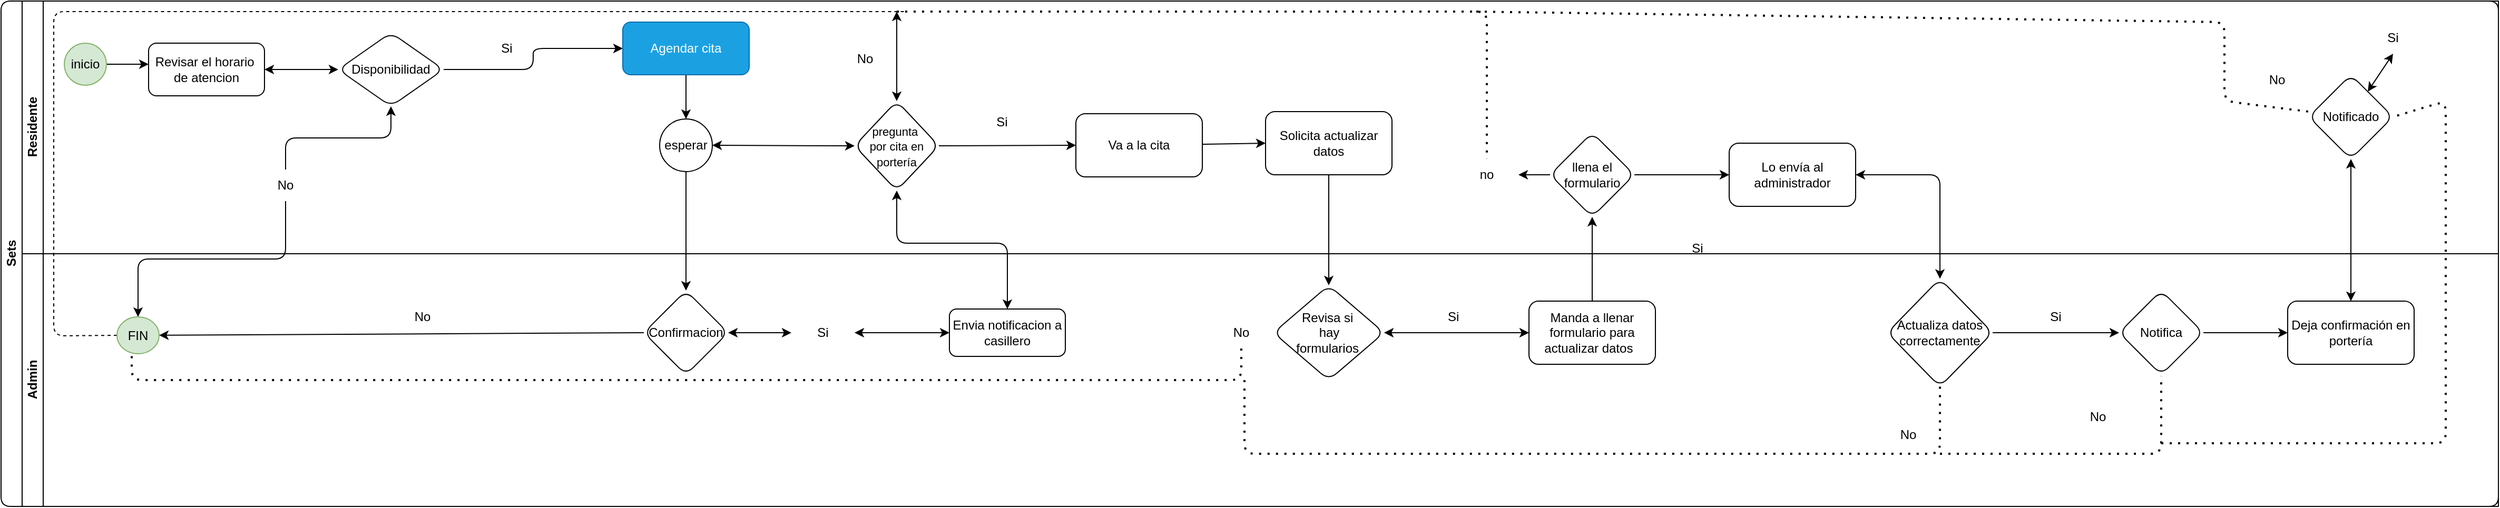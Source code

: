 <mxfile version="26.0.12">
  <diagram id="prtHgNgQTEPvFCAcTncT" name="Page-1">
    <mxGraphModel grid="1" page="1" gridSize="10" guides="1" tooltips="1" connect="1" arrows="1" fold="1" pageScale="1" pageWidth="3300" pageHeight="4681" math="0" shadow="0">
      <root>
        <mxCell id="0" />
        <mxCell id="1" parent="0" />
        <mxCell id="dNxyNK7c78bLwvsdeMH5-19" value="Sets&lt;br&gt;" style="swimlane;html=1;childLayout=stackLayout;resizeParent=1;resizeParentMax=0;horizontal=0;startSize=20;horizontalStack=0;rounded=1;" vertex="1" parent="1">
          <mxGeometry x="90" y="100" width="2370" height="480" as="geometry" />
        </mxCell>
        <mxCell id="5bx6YXuGVPjFUvGlG12I-29" value="" style="edgeStyle=orthogonalEdgeStyle;rounded=1;orthogonalLoop=1;jettySize=auto;html=1;" edge="1" parent="dNxyNK7c78bLwvsdeMH5-19" source="5bx6YXuGVPjFUvGlG12I-26" target="5bx6YXuGVPjFUvGlG12I-28">
          <mxGeometry relative="1" as="geometry" />
        </mxCell>
        <mxCell id="5bx6YXuGVPjFUvGlG12I-44" value="" style="endArrow=classic;startArrow=classic;html=1;rounded=1;entryX=0.5;entryY=1;entryDx=0;entryDy=0;" edge="1" parent="dNxyNK7c78bLwvsdeMH5-19" source="5bx6YXuGVPjFUvGlG12I-35" target="5bx6YXuGVPjFUvGlG12I-37">
          <mxGeometry width="50" height="50" relative="1" as="geometry">
            <mxPoint x="960" y="270" as="sourcePoint" />
            <mxPoint x="960" y="190" as="targetPoint" />
            <Array as="points">
              <mxPoint x="955" y="230" />
              <mxPoint x="850" y="230" />
            </Array>
          </mxGeometry>
        </mxCell>
        <mxCell id="5bx6YXuGVPjFUvGlG12I-50" value="" style="edgeStyle=orthogonalEdgeStyle;rounded=1;orthogonalLoop=1;jettySize=auto;html=1;" edge="1" parent="dNxyNK7c78bLwvsdeMH5-19" source="5bx6YXuGVPjFUvGlG12I-46" target="5bx6YXuGVPjFUvGlG12I-49">
          <mxGeometry relative="1" as="geometry" />
        </mxCell>
        <mxCell id="KOkm-WaUwvO928opWfna-17" style="edgeStyle=orthogonalEdgeStyle;rounded=1;orthogonalLoop=1;jettySize=auto;html=1;exitX=0.5;exitY=1;exitDx=0;exitDy=0;entryX=0.5;entryY=0;entryDx=0;entryDy=0;" edge="1" parent="dNxyNK7c78bLwvsdeMH5-19" source="KOkm-WaUwvO928opWfna-8" target="KOkm-WaUwvO928opWfna-9">
          <mxGeometry relative="1" as="geometry" />
        </mxCell>
        <mxCell id="5bx6YXuGVPjFUvGlG12I-45" value="" style="endArrow=none;dashed=1;html=1;rounded=1;exitX=0;exitY=0.5;exitDx=0;exitDy=0;" edge="1" parent="dNxyNK7c78bLwvsdeMH5-19" source="KOkm-WaUwvO928opWfna-9">
          <mxGeometry width="50" height="50" relative="1" as="geometry">
            <mxPoint x="110" y="307.5" as="sourcePoint" />
            <mxPoint x="860" y="10" as="targetPoint" />
            <Array as="points">
              <mxPoint x="50" y="318" />
              <mxPoint x="50" y="198" />
              <mxPoint x="50" y="10" />
            </Array>
          </mxGeometry>
        </mxCell>
        <mxCell id="_WY_czb5OrWpqedojqzP-1" value="" style="endArrow=classic;startArrow=classic;html=1;rounded=1;exitX=1;exitY=0.5;exitDx=0;exitDy=0;" edge="1" parent="dNxyNK7c78bLwvsdeMH5-19" source="jr5bJzrvSQbN8pC3b32j-11" target="rgIxrNhpCXEa3y_r8Vri-2">
          <mxGeometry width="50" height="50" relative="1" as="geometry">
            <mxPoint x="1840" y="330" as="sourcePoint" />
            <mxPoint x="1840" y="275" as="targetPoint" />
            <Array as="points">
              <mxPoint x="1840" y="165" />
            </Array>
          </mxGeometry>
        </mxCell>
        <mxCell id="dNxyNK7c78bLwvsdeMH5-20" value="Residente" style="swimlane;html=1;startSize=20;horizontal=0;rounded=1;arcSize=0;" vertex="1" parent="dNxyNK7c78bLwvsdeMH5-19">
          <mxGeometry x="20" width="2350" height="240" as="geometry" />
        </mxCell>
        <mxCell id="dNxyNK7c78bLwvsdeMH5-25" value="" style="edgeStyle=orthogonalEdgeStyle;rounded=1;orthogonalLoop=1;jettySize=auto;html=1;" edge="1" parent="dNxyNK7c78bLwvsdeMH5-20" source="dNxyNK7c78bLwvsdeMH5-23">
          <mxGeometry relative="1" as="geometry">
            <mxPoint x="120" y="60" as="targetPoint" />
          </mxGeometry>
        </mxCell>
        <mxCell id="dNxyNK7c78bLwvsdeMH5-23" value="inicio" style="ellipse;whiteSpace=wrap;html=1;fillColor=#d5e8d4;strokeColor=#82b366;rounded=1;" vertex="1" parent="dNxyNK7c78bLwvsdeMH5-20">
          <mxGeometry x="40" y="40" width="40" height="40" as="geometry" />
        </mxCell>
        <mxCell id="5bx6YXuGVPjFUvGlG12I-1" value="Revisar el horario&amp;nbsp; de atencion" style="rounded=1;whiteSpace=wrap;html=1;" vertex="1" parent="dNxyNK7c78bLwvsdeMH5-20">
          <mxGeometry x="120" y="40" width="110" height="50" as="geometry" />
        </mxCell>
        <mxCell id="5bx6YXuGVPjFUvGlG12I-5" value="" style="edgeStyle=orthogonalEdgeStyle;rounded=1;orthogonalLoop=1;jettySize=auto;html=1;entryX=0;entryY=0.5;entryDx=0;entryDy=0;" edge="1" parent="dNxyNK7c78bLwvsdeMH5-20" source="KOkm-WaUwvO928opWfna-1" target="5bx6YXuGVPjFUvGlG12I-6">
          <mxGeometry relative="1" as="geometry" />
        </mxCell>
        <mxCell id="KOkm-WaUwvO928opWfna-1" value="Disponibilidad&lt;br&gt;" style="rhombus;whiteSpace=wrap;html=1;rounded=1;" vertex="1" parent="dNxyNK7c78bLwvsdeMH5-20">
          <mxGeometry x="300" y="30" width="100" height="70" as="geometry" />
        </mxCell>
        <mxCell id="KOkm-WaUwvO928opWfna-2" value="" style="endArrow=classic;startArrow=classic;html=1;rounded=1;" edge="1" parent="dNxyNK7c78bLwvsdeMH5-20" source="KOkm-WaUwvO928opWfna-1" target="5bx6YXuGVPjFUvGlG12I-1">
          <mxGeometry width="50" height="50" relative="1" as="geometry">
            <mxPoint x="510" y="310" as="sourcePoint" />
            <mxPoint x="175" y="80" as="targetPoint" />
          </mxGeometry>
        </mxCell>
        <mxCell id="KOkm-WaUwvO928opWfna-16" style="edgeStyle=orthogonalEdgeStyle;rounded=1;orthogonalLoop=1;jettySize=auto;html=1;exitX=0.5;exitY=0;exitDx=0;exitDy=0;entryX=0.5;entryY=1;entryDx=0;entryDy=0;" edge="1" parent="dNxyNK7c78bLwvsdeMH5-20" source="KOkm-WaUwvO928opWfna-8" target="KOkm-WaUwvO928opWfna-1">
          <mxGeometry relative="1" as="geometry" />
        </mxCell>
        <mxCell id="KOkm-WaUwvO928opWfna-8" value="No" style="text;html=1;align=center;verticalAlign=middle;whiteSpace=wrap;rounded=1;" vertex="1" parent="dNxyNK7c78bLwvsdeMH5-20">
          <mxGeometry x="220" y="160" width="60" height="30" as="geometry" />
        </mxCell>
        <mxCell id="5bx6YXuGVPjFUvGlG12I-3" value="Si" style="text;html=1;align=center;verticalAlign=middle;whiteSpace=wrap;rounded=1;" vertex="1" parent="dNxyNK7c78bLwvsdeMH5-20">
          <mxGeometry x="430" y="30" width="60" height="30" as="geometry" />
        </mxCell>
        <mxCell id="5bx6YXuGVPjFUvGlG12I-14" value="" style="edgeStyle=orthogonalEdgeStyle;rounded=1;orthogonalLoop=1;jettySize=auto;html=1;entryX=0.5;entryY=0;entryDx=0;entryDy=0;" edge="1" parent="dNxyNK7c78bLwvsdeMH5-20" source="5bx6YXuGVPjFUvGlG12I-6" target="5bx6YXuGVPjFUvGlG12I-26">
          <mxGeometry relative="1" as="geometry">
            <mxPoint x="630" y="110" as="targetPoint" />
          </mxGeometry>
        </mxCell>
        <mxCell id="5bx6YXuGVPjFUvGlG12I-6" value="Agendar cita&lt;br&gt;" style="rounded=1;whiteSpace=wrap;html=1;fillColor=#1ba1e2;fontColor=#ffffff;strokeColor=#006EAF;" vertex="1" parent="dNxyNK7c78bLwvsdeMH5-20">
          <mxGeometry x="570" y="20" width="120" height="50" as="geometry" />
        </mxCell>
        <mxCell id="5bx6YXuGVPjFUvGlG12I-26" value="esperar" style="ellipse;whiteSpace=wrap;html=1;aspect=fixed;rounded=1;" vertex="1" parent="dNxyNK7c78bLwvsdeMH5-20">
          <mxGeometry x="605" y="112" width="50" height="50" as="geometry" />
        </mxCell>
        <mxCell id="5bx6YXuGVPjFUvGlG12I-37" value="&lt;font style=&quot;font-size: 11px;&quot;&gt;pregunta&amp;nbsp;&lt;/font&gt;&lt;div&gt;&lt;font style=&quot;font-size: 11px;&quot;&gt;por cita en portería&lt;/font&gt;&lt;/div&gt;" style="rhombus;whiteSpace=wrap;html=1;rounded=1;" vertex="1" parent="dNxyNK7c78bLwvsdeMH5-20">
          <mxGeometry x="790" y="95" width="80" height="85" as="geometry" />
        </mxCell>
        <mxCell id="5bx6YXuGVPjFUvGlG12I-38" value="Va a la cita" style="rounded=1;whiteSpace=wrap;html=1;" vertex="1" parent="dNxyNK7c78bLwvsdeMH5-20">
          <mxGeometry x="1000" y="107" width="120" height="60" as="geometry" />
        </mxCell>
        <mxCell id="5bx6YXuGVPjFUvGlG12I-40" value="" style="endArrow=classic;startArrow=classic;html=1;rounded=1;exitX=1;exitY=0.5;exitDx=0;exitDy=0;entryX=0;entryY=0.5;entryDx=0;entryDy=0;" edge="1" parent="dNxyNK7c78bLwvsdeMH5-20" source="5bx6YXuGVPjFUvGlG12I-26" target="5bx6YXuGVPjFUvGlG12I-37">
          <mxGeometry width="50" height="50" relative="1" as="geometry">
            <mxPoint x="730" y="170" as="sourcePoint" />
            <mxPoint x="780" y="120" as="targetPoint" />
          </mxGeometry>
        </mxCell>
        <mxCell id="5bx6YXuGVPjFUvGlG12I-41" value="No" style="text;html=1;align=center;verticalAlign=middle;whiteSpace=wrap;rounded=1;" vertex="1" parent="dNxyNK7c78bLwvsdeMH5-20">
          <mxGeometry x="770" y="40" width="60" height="30" as="geometry" />
        </mxCell>
        <mxCell id="5bx6YXuGVPjFUvGlG12I-43" value="" style="endArrow=classic;startArrow=classic;html=1;rounded=1;exitX=0.5;exitY=0;exitDx=0;exitDy=0;" edge="1" parent="dNxyNK7c78bLwvsdeMH5-20" source="5bx6YXuGVPjFUvGlG12I-37">
          <mxGeometry width="50" height="50" relative="1" as="geometry">
            <mxPoint x="570" y="-20" as="sourcePoint" />
            <mxPoint x="830" y="10" as="targetPoint" />
          </mxGeometry>
        </mxCell>
        <mxCell id="5bx6YXuGVPjFUvGlG12I-42" value="Si" style="text;html=1;align=center;verticalAlign=middle;whiteSpace=wrap;rounded=1;" vertex="1" parent="dNxyNK7c78bLwvsdeMH5-20">
          <mxGeometry x="900" y="100" width="60" height="30" as="geometry" />
        </mxCell>
        <mxCell id="5bx6YXuGVPjFUvGlG12I-46" value="Solicita actualizar datos" style="rounded=1;whiteSpace=wrap;html=1;" vertex="1" parent="dNxyNK7c78bLwvsdeMH5-20">
          <mxGeometry x="1180" y="105" width="120" height="60" as="geometry" />
        </mxCell>
        <mxCell id="jr5bJzrvSQbN8pC3b32j-3" value="" style="endArrow=classic;html=1;rounded=1;entryX=0;entryY=0.5;entryDx=0;entryDy=0;" edge="1" parent="dNxyNK7c78bLwvsdeMH5-20" source="5bx6YXuGVPjFUvGlG12I-38" target="5bx6YXuGVPjFUvGlG12I-46">
          <mxGeometry width="50" height="50" relative="1" as="geometry">
            <mxPoint x="1370" y="230" as="sourcePoint" />
            <mxPoint x="1170" y="140" as="targetPoint" />
          </mxGeometry>
        </mxCell>
        <mxCell id="jr5bJzrvSQbN8pC3b32j-11" value="Lo envía al administrador" style="whiteSpace=wrap;html=1;rounded=1;" vertex="1" parent="dNxyNK7c78bLwvsdeMH5-20">
          <mxGeometry x="1620" y="135" width="120" height="60" as="geometry" />
        </mxCell>
        <mxCell id="jr5bJzrvSQbN8pC3b32j-13" value="Si&lt;br&gt;" style="text;html=1;align=center;verticalAlign=middle;whiteSpace=wrap;rounded=1;" vertex="1" parent="dNxyNK7c78bLwvsdeMH5-20">
          <mxGeometry x="1560" y="220" width="60" height="30" as="geometry" />
        </mxCell>
        <mxCell id="saGvCJU_Vm6FPGzSCkna-1" value="" style="endArrow=none;dashed=1;html=1;dashPattern=1 3;strokeWidth=2;rounded=1;entryX=0.5;entryY=0;entryDx=0;entryDy=0;" edge="1" parent="dNxyNK7c78bLwvsdeMH5-20" target="saGvCJU_Vm6FPGzSCkna-2">
          <mxGeometry width="50" height="50" relative="1" as="geometry">
            <mxPoint x="830" y="10" as="sourcePoint" />
            <mxPoint x="1470" y="120" as="targetPoint" />
            <Array as="points">
              <mxPoint x="1390" y="10" />
            </Array>
          </mxGeometry>
        </mxCell>
        <mxCell id="saGvCJU_Vm6FPGzSCkna-2" value="no" style="text;html=1;align=center;verticalAlign=middle;whiteSpace=wrap;rounded=1;" vertex="1" parent="dNxyNK7c78bLwvsdeMH5-20">
          <mxGeometry x="1360" y="150" width="60" height="30" as="geometry" />
        </mxCell>
        <mxCell id="rgIxrNhpCXEa3y_r8Vri-3" value="" style="endArrow=classic;html=1;rounded=1;exitX=1;exitY=0.5;exitDx=0;exitDy=0;entryX=0;entryY=0.5;entryDx=0;entryDy=0;" edge="1" parent="dNxyNK7c78bLwvsdeMH5-20" source="5bx6YXuGVPjFUvGlG12I-37" target="5bx6YXuGVPjFUvGlG12I-38">
          <mxGeometry width="50" height="50" relative="1" as="geometry">
            <mxPoint x="920" y="180" as="sourcePoint" />
            <mxPoint x="970" y="130" as="targetPoint" />
          </mxGeometry>
        </mxCell>
        <mxCell id="rgIxrNhpCXEa3y_r8Vri-16" value="Notificado" style="rhombus;whiteSpace=wrap;html=1;rounded=1;" vertex="1" parent="dNxyNK7c78bLwvsdeMH5-20">
          <mxGeometry x="2170" y="70" width="80" height="80" as="geometry" />
        </mxCell>
        <mxCell id="rgIxrNhpCXEa3y_r8Vri-17" value="No" style="text;html=1;align=center;verticalAlign=middle;whiteSpace=wrap;rounded=0;" vertex="1" parent="dNxyNK7c78bLwvsdeMH5-20">
          <mxGeometry x="2110" y="60" width="60" height="30" as="geometry" />
        </mxCell>
        <mxCell id="rgIxrNhpCXEa3y_r8Vri-18" value="" style="endArrow=none;dashed=1;html=1;dashPattern=1 3;strokeWidth=2;rounded=1;entryX=1;entryY=0.5;entryDx=0;entryDy=0;" edge="1" parent="dNxyNK7c78bLwvsdeMH5-20" target="rgIxrNhpCXEa3y_r8Vri-16">
          <mxGeometry width="50" height="50" relative="1" as="geometry">
            <mxPoint x="2030" y="420" as="sourcePoint" />
            <mxPoint x="2340" y="140" as="targetPoint" />
            <Array as="points">
              <mxPoint x="2300" y="420" />
              <mxPoint x="2300" y="95" />
            </Array>
          </mxGeometry>
        </mxCell>
        <mxCell id="rgIxrNhpCXEa3y_r8Vri-21" value="" style="endArrow=none;dashed=1;html=1;dashPattern=1 3;strokeWidth=2;rounded=1;" edge="1" parent="dNxyNK7c78bLwvsdeMH5-20" target="rgIxrNhpCXEa3y_r8Vri-16">
          <mxGeometry width="50" height="50" relative="1" as="geometry">
            <mxPoint x="1380" y="10" as="sourcePoint" />
            <mxPoint x="1840" y="10" as="targetPoint" />
            <Array as="points">
              <mxPoint x="2090" y="20" />
              <mxPoint x="2090" y="95" />
            </Array>
          </mxGeometry>
        </mxCell>
        <mxCell id="wzfwDqplrifFK_FKTELK-4" value="" style="endArrow=classic;startArrow=classic;html=1;rounded=0;entryX=0.5;entryY=1;entryDx=0;entryDy=0;" edge="1" parent="dNxyNK7c78bLwvsdeMH5-20" source="rgIxrNhpCXEa3y_r8Vri-16" target="rgIxrNhpCXEa3y_r8Vri-19">
          <mxGeometry width="50" height="50" relative="1" as="geometry">
            <mxPoint x="2336" y="186" as="sourcePoint" />
            <mxPoint x="2460" y="140" as="targetPoint" />
            <Array as="points" />
          </mxGeometry>
        </mxCell>
        <mxCell id="rgIxrNhpCXEa3y_r8Vri-19" value="Si" style="text;html=1;align=center;verticalAlign=middle;whiteSpace=wrap;rounded=0;" vertex="1" parent="dNxyNK7c78bLwvsdeMH5-20">
          <mxGeometry x="2220" y="20" width="60" height="30" as="geometry" />
        </mxCell>
        <mxCell id="jr5bJzrvSQbN8pC3b32j-9" value="llena el formulario" style="rhombus;whiteSpace=wrap;html=1;rounded=1;" vertex="1" parent="dNxyNK7c78bLwvsdeMH5-20">
          <mxGeometry x="1450" y="125" width="80" height="80" as="geometry" />
        </mxCell>
        <mxCell id="jr5bJzrvSQbN8pC3b32j-12" value="" style="edgeStyle=orthogonalEdgeStyle;rounded=1;orthogonalLoop=1;jettySize=auto;html=1;" edge="1" parent="dNxyNK7c78bLwvsdeMH5-20" source="jr5bJzrvSQbN8pC3b32j-9" target="jr5bJzrvSQbN8pC3b32j-11">
          <mxGeometry relative="1" as="geometry" />
        </mxCell>
        <mxCell id="rgIxrNhpCXEa3y_r8Vri-1" value="" style="endArrow=classic;html=1;rounded=1;entryX=1;entryY=0.5;entryDx=0;entryDy=0;exitX=0;exitY=0.5;exitDx=0;exitDy=0;" edge="1" parent="dNxyNK7c78bLwvsdeMH5-20" source="jr5bJzrvSQbN8pC3b32j-9" target="saGvCJU_Vm6FPGzSCkna-2">
          <mxGeometry width="50" height="50" relative="1" as="geometry">
            <mxPoint x="1360" y="260" as="sourcePoint" />
            <mxPoint x="1410" y="210" as="targetPoint" />
            <Array as="points" />
          </mxGeometry>
        </mxCell>
        <mxCell id="wzfwDqplrifFK_FKTELK-3" value="" style="endArrow=classic;startArrow=classic;html=1;rounded=0;entryX=0.5;entryY=0;entryDx=0;entryDy=0;" edge="1" parent="dNxyNK7c78bLwvsdeMH5-19" source="rgIxrNhpCXEa3y_r8Vri-16" target="rgIxrNhpCXEa3y_r8Vri-14">
          <mxGeometry width="50" height="50" relative="1" as="geometry">
            <mxPoint x="2170" y="330" as="sourcePoint" />
            <mxPoint x="2220" y="280" as="targetPoint" />
          </mxGeometry>
        </mxCell>
        <mxCell id="dNxyNK7c78bLwvsdeMH5-21" value="Admin" style="swimlane;html=1;startSize=20;horizontal=0;rounded=1;arcSize=0;" vertex="1" parent="dNxyNK7c78bLwvsdeMH5-19">
          <mxGeometry x="20" y="240" width="2350" height="240" as="geometry" />
        </mxCell>
        <mxCell id="5bx6YXuGVPjFUvGlG12I-28" value="Confirmacion" style="rhombus;whiteSpace=wrap;html=1;rounded=1;" vertex="1" parent="dNxyNK7c78bLwvsdeMH5-21">
          <mxGeometry x="590" y="35" width="80" height="80" as="geometry" />
        </mxCell>
        <mxCell id="5bx6YXuGVPjFUvGlG12I-31" value="No" style="text;html=1;align=center;verticalAlign=middle;whiteSpace=wrap;rounded=1;" vertex="1" parent="dNxyNK7c78bLwvsdeMH5-21">
          <mxGeometry x="350" y="45" width="60" height="30" as="geometry" />
        </mxCell>
        <mxCell id="5bx6YXuGVPjFUvGlG12I-30" value="Si" style="text;html=1;align=center;verticalAlign=middle;whiteSpace=wrap;rounded=1;" vertex="1" parent="dNxyNK7c78bLwvsdeMH5-21">
          <mxGeometry x="730" y="60" width="60" height="30" as="geometry" />
        </mxCell>
        <mxCell id="5bx6YXuGVPjFUvGlG12I-33" value="" style="endArrow=classic;startArrow=classic;html=1;rounded=1;exitX=1;exitY=0.5;exitDx=0;exitDy=0;entryX=0;entryY=0.5;entryDx=0;entryDy=0;" edge="1" parent="dNxyNK7c78bLwvsdeMH5-21" source="5bx6YXuGVPjFUvGlG12I-28" target="5bx6YXuGVPjFUvGlG12I-30">
          <mxGeometry width="50" height="50" relative="1" as="geometry">
            <mxPoint x="850" y="100" as="sourcePoint" />
            <mxPoint x="900" y="50" as="targetPoint" />
          </mxGeometry>
        </mxCell>
        <mxCell id="5bx6YXuGVPjFUvGlG12I-35" value="Envia notificacion a casillero" style="rounded=1;whiteSpace=wrap;html=1;" vertex="1" parent="dNxyNK7c78bLwvsdeMH5-21">
          <mxGeometry x="880" y="52.5" width="110" height="45" as="geometry" />
        </mxCell>
        <mxCell id="5bx6YXuGVPjFUvGlG12I-36" value="" style="endArrow=classic;startArrow=classic;html=1;rounded=1;entryX=0;entryY=0.5;entryDx=0;entryDy=0;exitX=1;exitY=0.5;exitDx=0;exitDy=0;" edge="1" parent="dNxyNK7c78bLwvsdeMH5-21" source="5bx6YXuGVPjFUvGlG12I-30" target="5bx6YXuGVPjFUvGlG12I-35">
          <mxGeometry width="50" height="50" relative="1" as="geometry">
            <mxPoint x="840" y="20" as="sourcePoint" />
            <mxPoint x="890" y="-30" as="targetPoint" />
          </mxGeometry>
        </mxCell>
        <mxCell id="5bx6YXuGVPjFUvGlG12I-49" value="Revisa si&amp;nbsp;&lt;div&gt;hay&lt;/div&gt;&lt;div&gt;formularios&amp;nbsp;&lt;/div&gt;" style="rhombus;whiteSpace=wrap;html=1;rounded=1;" vertex="1" parent="dNxyNK7c78bLwvsdeMH5-21">
          <mxGeometry x="1187.5" y="30" width="105" height="90" as="geometry" />
        </mxCell>
        <mxCell id="5bx6YXuGVPjFUvGlG12I-51" value="Si&amp;nbsp;" style="text;html=1;align=center;verticalAlign=middle;whiteSpace=wrap;rounded=1;" vertex="1" parent="dNxyNK7c78bLwvsdeMH5-21">
          <mxGeometry x="1330" y="45" width="60" height="30" as="geometry" />
        </mxCell>
        <mxCell id="5bx6YXuGVPjFUvGlG12I-52" value="No" style="text;html=1;align=center;verticalAlign=middle;whiteSpace=wrap;rounded=1;" vertex="1" parent="dNxyNK7c78bLwvsdeMH5-21">
          <mxGeometry x="1127" y="60" width="60" height="30" as="geometry" />
        </mxCell>
        <mxCell id="KOkm-WaUwvO928opWfna-9" value="FIN" style="ellipse;whiteSpace=wrap;html=1;fillColor=#d5e8d4;strokeColor=#82b366;rounded=1;" vertex="1" parent="dNxyNK7c78bLwvsdeMH5-21">
          <mxGeometry x="90" y="60" width="40" height="35" as="geometry" />
        </mxCell>
        <mxCell id="5bx6YXuGVPjFUvGlG12I-54" value="" style="endArrow=none;dashed=1;html=1;dashPattern=1 3;strokeWidth=2;rounded=1;entryX=0.5;entryY=1;entryDx=0;entryDy=0;exitX=0.5;exitY=1;exitDx=0;exitDy=0;" edge="1" parent="dNxyNK7c78bLwvsdeMH5-21" source="5bx6YXuGVPjFUvGlG12I-52">
          <mxGeometry width="50" height="50" relative="1" as="geometry">
            <mxPoint x="1166" y="90" as="sourcePoint" />
            <mxPoint x="104" y="95" as="targetPoint" />
            <Array as="points">
              <mxPoint x="1157" y="120" />
              <mxPoint x="104" y="120" />
            </Array>
          </mxGeometry>
        </mxCell>
        <mxCell id="jr5bJzrvSQbN8pC3b32j-1" value="Manda a llenar formulario para actualizar datos&amp;nbsp;&amp;nbsp;" style="rounded=1;whiteSpace=wrap;html=1;" vertex="1" parent="dNxyNK7c78bLwvsdeMH5-21">
          <mxGeometry x="1430" y="45" width="120" height="60" as="geometry" />
        </mxCell>
        <mxCell id="zgewBPYgpBTmG7fg1Fpg-1" value="" style="endArrow=classic;startArrow=classic;html=1;rounded=1;exitX=1;exitY=0.5;exitDx=0;exitDy=0;entryX=0;entryY=0.5;entryDx=0;entryDy=0;" edge="1" parent="dNxyNK7c78bLwvsdeMH5-21" source="5bx6YXuGVPjFUvGlG12I-49" target="jr5bJzrvSQbN8pC3b32j-1">
          <mxGeometry width="50" height="50" relative="1" as="geometry">
            <mxPoint x="1250" y="210" as="sourcePoint" />
            <mxPoint x="1300" y="160" as="targetPoint" />
          </mxGeometry>
        </mxCell>
        <mxCell id="rgIxrNhpCXEa3y_r8Vri-2" value="Actualiza datos correctamente" style="rhombus;whiteSpace=wrap;html=1;rounded=1;" vertex="1" parent="dNxyNK7c78bLwvsdeMH5-21">
          <mxGeometry x="1770" y="23.75" width="100" height="102.5" as="geometry" />
        </mxCell>
        <mxCell id="rgIxrNhpCXEa3y_r8Vri-5" value="" style="endArrow=none;dashed=1;html=1;dashPattern=1 3;strokeWidth=2;rounded=1;entryX=0.5;entryY=1;entryDx=0;entryDy=0;" edge="1" parent="dNxyNK7c78bLwvsdeMH5-21" target="rgIxrNhpCXEa3y_r8Vri-2">
          <mxGeometry width="50" height="50" relative="1" as="geometry">
            <mxPoint x="1160" y="120" as="sourcePoint" />
            <mxPoint x="2040" y="190" as="targetPoint" />
            <Array as="points">
              <mxPoint x="1160" y="190" />
              <mxPoint x="1820" y="190" />
            </Array>
          </mxGeometry>
        </mxCell>
        <mxCell id="rgIxrNhpCXEa3y_r8Vri-6" value="No" style="text;html=1;align=center;verticalAlign=middle;whiteSpace=wrap;rounded=1;" vertex="1" parent="dNxyNK7c78bLwvsdeMH5-21">
          <mxGeometry x="1760" y="157" width="60" height="30" as="geometry" />
        </mxCell>
        <mxCell id="rgIxrNhpCXEa3y_r8Vri-7" value="Notifica" style="rhombus;whiteSpace=wrap;html=1;rounded=1;" vertex="1" parent="dNxyNK7c78bLwvsdeMH5-21">
          <mxGeometry x="1990" y="35" width="80" height="80" as="geometry" />
        </mxCell>
        <mxCell id="rgIxrNhpCXEa3y_r8Vri-9" value="Si" style="text;html=1;align=center;verticalAlign=middle;whiteSpace=wrap;rounded=0;" vertex="1" parent="dNxyNK7c78bLwvsdeMH5-21">
          <mxGeometry x="1900" y="45" width="60" height="30" as="geometry" />
        </mxCell>
        <mxCell id="rgIxrNhpCXEa3y_r8Vri-10" value="" style="endArrow=classic;html=1;rounded=1;exitX=1;exitY=0.5;exitDx=0;exitDy=0;" edge="1" parent="dNxyNK7c78bLwvsdeMH5-21" source="rgIxrNhpCXEa3y_r8Vri-2" target="rgIxrNhpCXEa3y_r8Vri-7">
          <mxGeometry width="50" height="50" relative="1" as="geometry">
            <mxPoint x="2120" y="140" as="sourcePoint" />
            <mxPoint x="2170" y="90" as="targetPoint" />
          </mxGeometry>
        </mxCell>
        <mxCell id="rgIxrNhpCXEa3y_r8Vri-11" value="No" style="text;html=1;align=center;verticalAlign=middle;whiteSpace=wrap;rounded=0;" vertex="1" parent="dNxyNK7c78bLwvsdeMH5-21">
          <mxGeometry x="1940" y="140" width="60" height="30" as="geometry" />
        </mxCell>
        <mxCell id="rgIxrNhpCXEa3y_r8Vri-12" value="" style="endArrow=none;dashed=1;html=1;dashPattern=1 3;strokeWidth=2;rounded=1;entryX=0.5;entryY=1;entryDx=0;entryDy=0;exitX=1;exitY=1;exitDx=0;exitDy=0;" edge="1" parent="dNxyNK7c78bLwvsdeMH5-21">
          <mxGeometry width="50" height="50" relative="1" as="geometry">
            <mxPoint x="1820" y="190" as="sourcePoint" />
            <mxPoint x="2030" y="116" as="targetPoint" />
            <Array as="points">
              <mxPoint x="2030" y="190" />
            </Array>
          </mxGeometry>
        </mxCell>
        <mxCell id="rgIxrNhpCXEa3y_r8Vri-14" value="Deja confirmación en portería" style="rounded=1;whiteSpace=wrap;html=1;" vertex="1" parent="dNxyNK7c78bLwvsdeMH5-21">
          <mxGeometry x="2150" y="45" width="120" height="60" as="geometry" />
        </mxCell>
        <mxCell id="rgIxrNhpCXEa3y_r8Vri-15" value="" style="endArrow=classic;html=1;rounded=1;" edge="1" parent="dNxyNK7c78bLwvsdeMH5-21" source="rgIxrNhpCXEa3y_r8Vri-7" target="rgIxrNhpCXEa3y_r8Vri-14">
          <mxGeometry width="50" height="50" relative="1" as="geometry">
            <mxPoint x="2090" y="110" as="sourcePoint" />
            <mxPoint x="2140" y="60" as="targetPoint" />
          </mxGeometry>
        </mxCell>
        <mxCell id="LFvqNWQkenKYKGKkeFmm-1" value="" style="endArrow=classic;html=1;rounded=0;exitX=0;exitY=0.5;exitDx=0;exitDy=0;" edge="1" parent="dNxyNK7c78bLwvsdeMH5-21" source="5bx6YXuGVPjFUvGlG12I-28" target="KOkm-WaUwvO928opWfna-9">
          <mxGeometry width="50" height="50" relative="1" as="geometry">
            <mxPoint x="480" y="30" as="sourcePoint" />
            <mxPoint x="380" y="30" as="targetPoint" />
            <Array as="points" />
          </mxGeometry>
        </mxCell>
        <mxCell id="jr5bJzrvSQbN8pC3b32j-10" value="" style="edgeStyle=orthogonalEdgeStyle;rounded=1;orthogonalLoop=1;jettySize=auto;html=1;" edge="1" parent="dNxyNK7c78bLwvsdeMH5-19" source="jr5bJzrvSQbN8pC3b32j-1" target="jr5bJzrvSQbN8pC3b32j-9">
          <mxGeometry relative="1" as="geometry" />
        </mxCell>
      </root>
    </mxGraphModel>
  </diagram>
</mxfile>
